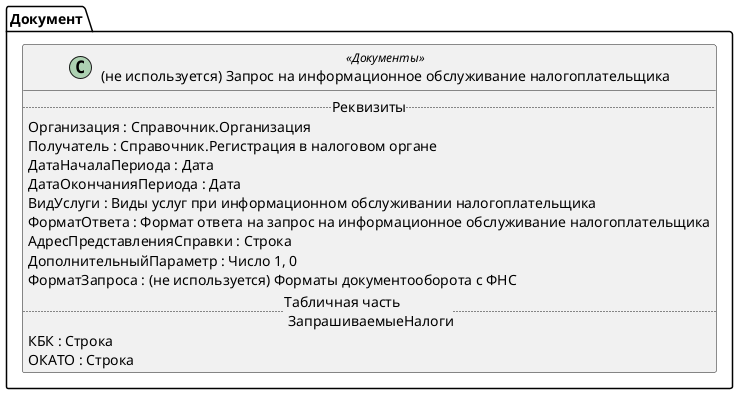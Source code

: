 ﻿@startuml УдалитьЗапросНаИнформационноеОбслуживаниеНалогоплательщика
'!include templates.wsd
'..\include templates.wsd
class Документ.УдалитьЗапросНаИнформационноеОбслуживаниеНалогоплательщика as "(не используется) Запрос на информационное обслуживание налогоплательщика" <<Документы>>
{
..Реквизиты..
Организация : Справочник.Организация
Получатель : Справочник.Регистрация в налоговом органе
ДатаНачалаПериода : Дата
ДатаОкончанияПериода : Дата
ВидУслуги : Виды услуг при информационном обслуживании налогоплательщика
ФорматОтвета : Формат ответа на запрос на информационное обслуживание налогоплательщика
АдресПредставленияСправки : Строка
ДополнительныйПараметр : Число 1, 0
ФорматЗапроса : (не используется) Форматы документооборота с ФНС
..Табличная часть \n ЗапрашиваемыеНалоги..
КБК : Строка
ОКАТО : Строка
}
@enduml

